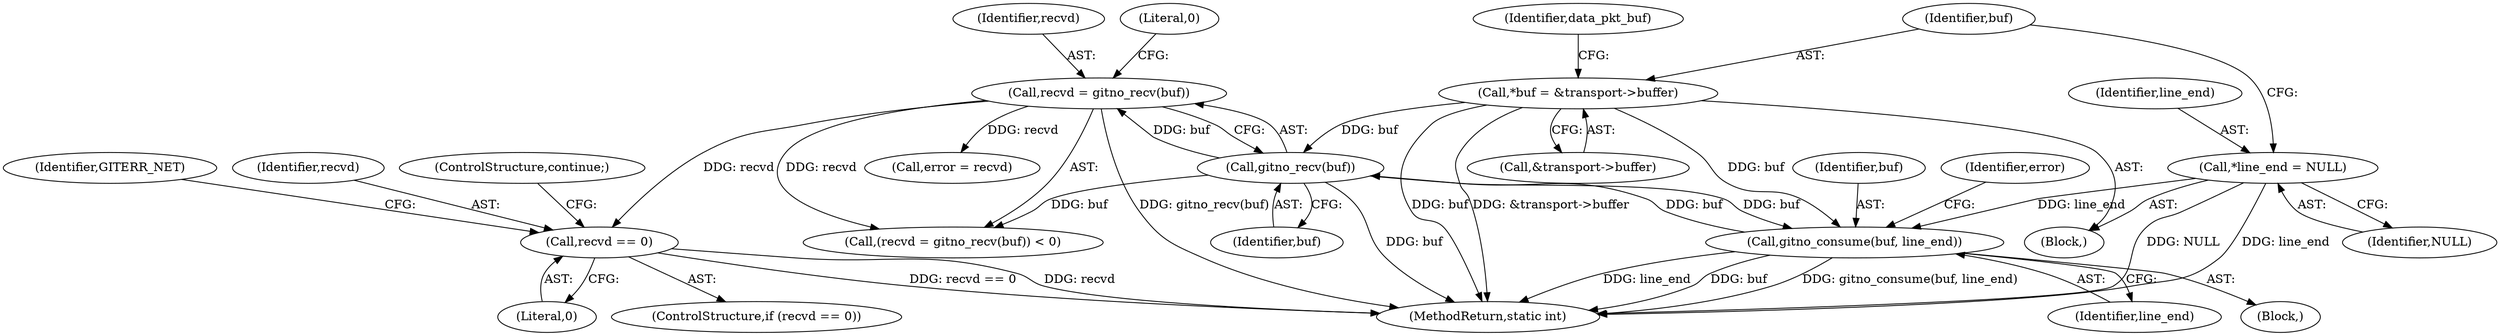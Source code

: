 digraph "0_libgit2_2fdef641fd0dd2828bd948234ae86de75221a11a_1@API" {
"1000185" [label="(Call,recvd == 0)"];
"1000174" [label="(Call,recvd = gitno_recv(buf))"];
"1000176" [label="(Call,gitno_recv(buf))"];
"1000116" [label="(Call,*buf = &transport->buffer)"];
"1000197" [label="(Call,gitno_consume(buf, line_end))"];
"1000112" [label="(Call,*line_end = NULL)"];
"1000173" [label="(Call,(recvd = gitno_recv(buf)) < 0)"];
"1000116" [label="(Call,*buf = &transport->buffer)"];
"1000190" [label="(Identifier,GITERR_NET)"];
"1000177" [label="(Identifier,buf)"];
"1000114" [label="(Identifier,NULL)"];
"1000186" [label="(Identifier,recvd)"];
"1000118" [label="(Call,&transport->buffer)"];
"1000184" [label="(ControlStructure,if (recvd == 0))"];
"1000174" [label="(Call,recvd = gitno_recv(buf))"];
"1000198" [label="(Identifier,buf)"];
"1000187" [label="(Literal,0)"];
"1000129" [label="(Block,)"];
"1000197" [label="(Call,gitno_consume(buf, line_end))"];
"1000126" [label="(Identifier,data_pkt_buf)"];
"1000178" [label="(Literal,0)"];
"1000201" [label="(Identifier,error)"];
"1000117" [label="(Identifier,buf)"];
"1000176" [label="(Call,gitno_recv(buf))"];
"1000106" [label="(Block,)"];
"1000112" [label="(Call,*line_end = NULL)"];
"1000306" [label="(MethodReturn,static int)"];
"1000175" [label="(Identifier,recvd)"];
"1000196" [label="(ControlStructure,continue;)"];
"1000180" [label="(Call,error = recvd)"];
"1000113" [label="(Identifier,line_end)"];
"1000185" [label="(Call,recvd == 0)"];
"1000199" [label="(Identifier,line_end)"];
"1000185" -> "1000184"  [label="AST: "];
"1000185" -> "1000187"  [label="CFG: "];
"1000186" -> "1000185"  [label="AST: "];
"1000187" -> "1000185"  [label="AST: "];
"1000190" -> "1000185"  [label="CFG: "];
"1000196" -> "1000185"  [label="CFG: "];
"1000185" -> "1000306"  [label="DDG: recvd == 0"];
"1000185" -> "1000306"  [label="DDG: recvd"];
"1000174" -> "1000185"  [label="DDG: recvd"];
"1000174" -> "1000173"  [label="AST: "];
"1000174" -> "1000176"  [label="CFG: "];
"1000175" -> "1000174"  [label="AST: "];
"1000176" -> "1000174"  [label="AST: "];
"1000178" -> "1000174"  [label="CFG: "];
"1000174" -> "1000306"  [label="DDG: gitno_recv(buf)"];
"1000174" -> "1000173"  [label="DDG: recvd"];
"1000176" -> "1000174"  [label="DDG: buf"];
"1000174" -> "1000180"  [label="DDG: recvd"];
"1000176" -> "1000177"  [label="CFG: "];
"1000177" -> "1000176"  [label="AST: "];
"1000176" -> "1000306"  [label="DDG: buf"];
"1000176" -> "1000173"  [label="DDG: buf"];
"1000116" -> "1000176"  [label="DDG: buf"];
"1000197" -> "1000176"  [label="DDG: buf"];
"1000176" -> "1000197"  [label="DDG: buf"];
"1000116" -> "1000106"  [label="AST: "];
"1000116" -> "1000118"  [label="CFG: "];
"1000117" -> "1000116"  [label="AST: "];
"1000118" -> "1000116"  [label="AST: "];
"1000126" -> "1000116"  [label="CFG: "];
"1000116" -> "1000306"  [label="DDG: buf"];
"1000116" -> "1000306"  [label="DDG: &transport->buffer"];
"1000116" -> "1000197"  [label="DDG: buf"];
"1000197" -> "1000129"  [label="AST: "];
"1000197" -> "1000199"  [label="CFG: "];
"1000198" -> "1000197"  [label="AST: "];
"1000199" -> "1000197"  [label="AST: "];
"1000201" -> "1000197"  [label="CFG: "];
"1000197" -> "1000306"  [label="DDG: gitno_consume(buf, line_end)"];
"1000197" -> "1000306"  [label="DDG: line_end"];
"1000197" -> "1000306"  [label="DDG: buf"];
"1000112" -> "1000197"  [label="DDG: line_end"];
"1000112" -> "1000106"  [label="AST: "];
"1000112" -> "1000114"  [label="CFG: "];
"1000113" -> "1000112"  [label="AST: "];
"1000114" -> "1000112"  [label="AST: "];
"1000117" -> "1000112"  [label="CFG: "];
"1000112" -> "1000306"  [label="DDG: NULL"];
"1000112" -> "1000306"  [label="DDG: line_end"];
}
